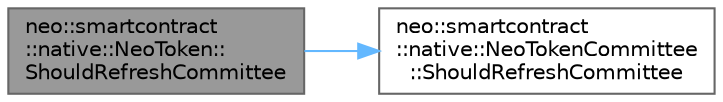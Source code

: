 digraph "neo::smartcontract::native::NeoToken::ShouldRefreshCommittee"
{
 // LATEX_PDF_SIZE
  bgcolor="transparent";
  edge [fontname=Helvetica,fontsize=10,labelfontname=Helvetica,labelfontsize=10];
  node [fontname=Helvetica,fontsize=10,shape=box,height=0.2,width=0.4];
  rankdir="LR";
  Node1 [id="Node000001",label="neo::smartcontract\l::native::NeoToken::\lShouldRefreshCommittee",height=0.2,width=0.4,color="gray40", fillcolor="grey60", style="filled", fontcolor="black",tooltip="Helper method to check if the committee should be refreshed."];
  Node1 -> Node2 [id="edge1_Node000001_Node000002",color="steelblue1",style="solid",tooltip=" "];
  Node2 [id="Node000002",label="neo::smartcontract\l::native::NeoTokenCommittee\l::ShouldRefreshCommittee",height=0.2,width=0.4,color="grey40", fillcolor="white", style="filled",URL="$classneo_1_1smartcontract_1_1native_1_1_neo_token_committee.html#a686133c6593f7dfdbce6d4c02e8bb388",tooltip="Helper method to check if the committee should be refreshed."];
}
